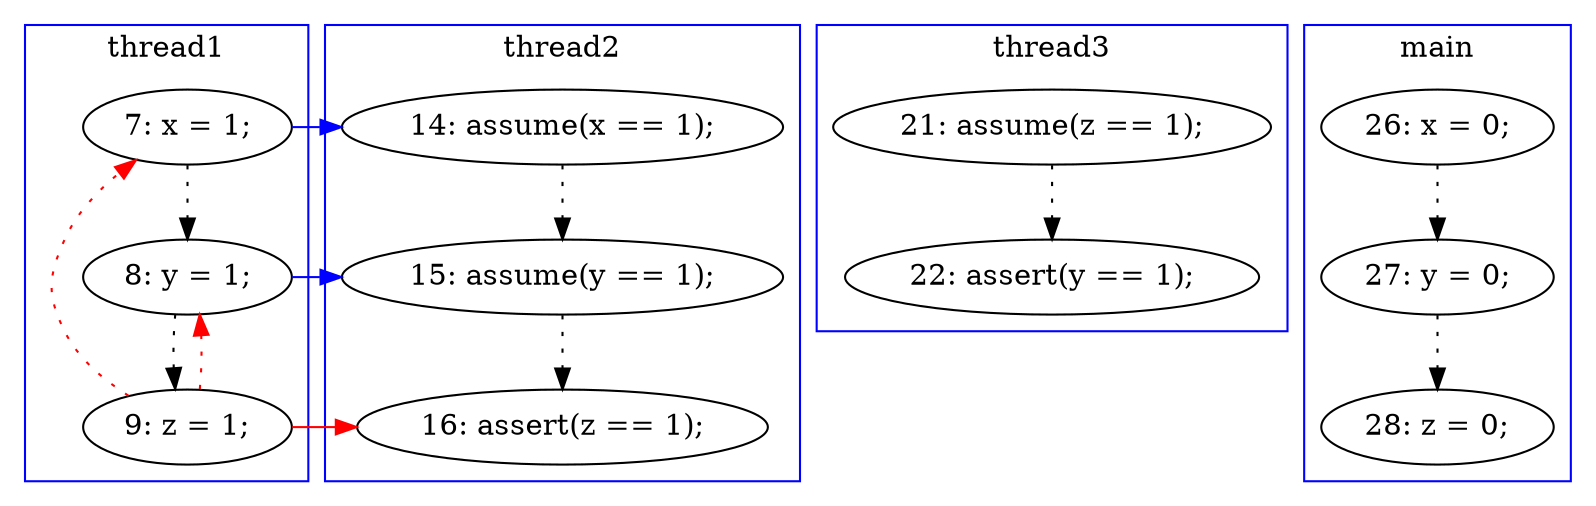 digraph ProofObject {
	13 -> 21 [color = Red, constraint = false]
	17 -> 20 [style = dotted, color = black]
	8 -> 12 [color = Blue, constraint = false]
	11 -> 14 [color = Blue, constraint = false]
	2 -> 3 [style = dotted, color = black]
	14 -> 21 [style = dotted, color = black]
	11 -> 13 [style = dotted, color = black]
	8 -> 11 [style = dotted, color = black]
	13 -> 8 [style = dotted, color = red, constraint = false]
	3 -> 4 [style = dotted, color = black]
	12 -> 14 [style = dotted, color = black]
	13 -> 11 [style = dotted, color = red, constraint = false]
	subgraph cluster3 {
		label = thread3
		color = blue
		20  [label = "22: assert(y == 1);"]
		17  [label = "21: assume(z == 1);"]
	}
	subgraph cluster0 {
		label = main
		color = blue
		2  [label = "26: x = 0;"]
		3  [label = "27: y = 0;"]
		4  [label = "28: z = 0;"]
	}
	subgraph cluster2 {
		label = thread2
		color = blue
		14  [label = "15: assume(y == 1);"]
		12  [label = "14: assume(x == 1);"]
		21  [label = "16: assert(z == 1);"]
	}
	subgraph cluster1 {
		label = thread1
		color = blue
		8  [label = "7: x = 1;"]
		11  [label = "8: y = 1;"]
		13  [label = "9: z = 1;"]
	}
}